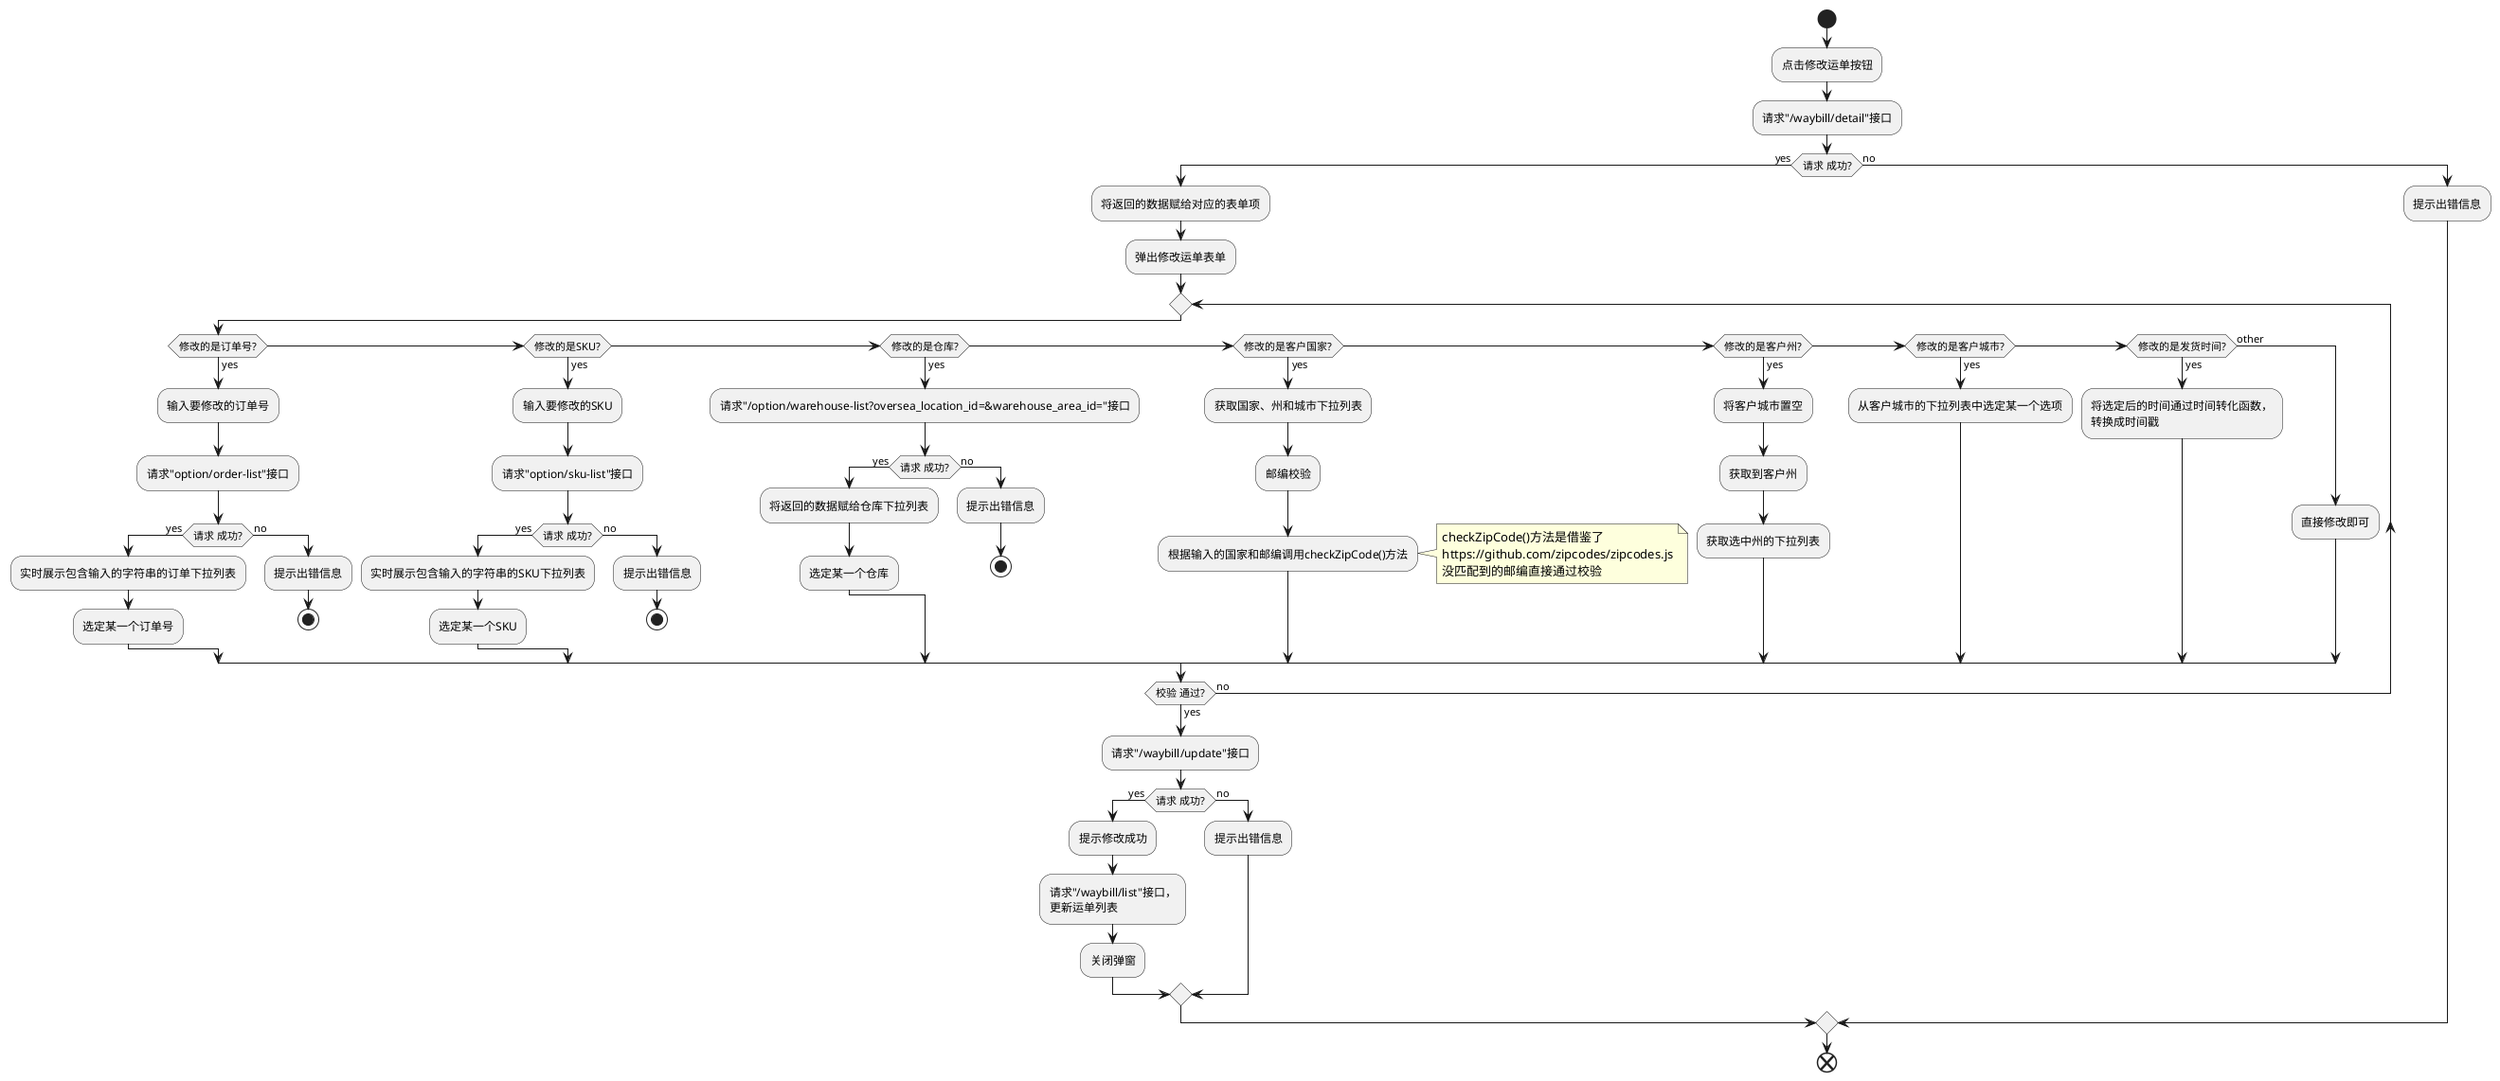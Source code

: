 @startuml

start
:点击修改运单按钮;
:请求"/waybill/detail"接口;
if(请求 成功?) then (yes)
  :将返回的数据赋给对应的表单项;
  :弹出修改运单表单;
  repeat
  if(修改的是订单号?) then (yes)
    :输入要修改的订单号;
    :请求"option/order-list"接口;
    if(请求 成功?) then (yes)
      :实时展示包含输入的字符串的订单下拉列表;
      :选定某一个订单号;
    else (no)
      :提示出错信息;
      stop
    endif
  elseif(修改的是SKU?) then (yes)
    :输入要修改的SKU;
    :请求"option/sku-list"接口;
    if(请求 成功?) then (yes)
      :实时展示包含输入的字符串的SKU下拉列表;
      :选定某一个SKU;
    else (no)
      :提示出错信息;
      stop
    endif
  elseif(修改的是仓库?) then (yes)
    :请求"/option/warehouse-list?oversea_location_id=&warehouse_area_id="接口;
    if(请求 成功?) then (yes)
      :将返回的数据赋给仓库下拉列表;
      :选定某一个仓库;
    else (no)
      :提示出错信息;
      stop
    endif
  elseif(修改的是客户国家?) then (yes)
    :获取国家、州和城市下拉列表;
    :邮编校验;
    :根据输入的国家和邮编调用checkZipCode()方法;
    note right
      checkZipCode()方法是借鉴了
      https://github.com/zipcodes/zipcodes.js
      没匹配到的邮编直接通过校验
    end note
  elseif(修改的是客户州?) then (yes)
    :将客户城市置空;
    :获取到客户州;
    :获取选中州的下拉列表;
  elseif (修改的是客户城市?) then (yes)
    :从客户城市的下拉列表中选定某一个选项;
  elseif(修改的是发货时间?) then (yes)
    :将选定后的时间通过时间转化函数，
    转换成时间戳;
  else (other)
    :直接修改即可;
  endif
 repeat while(校验 通过?) is  (no) not (yes) 
 note right 
  校验伪代码
  ====
  //客户邮箱：
    ^[a-zA-Z0-9_-]+@[a-zA-Z0-9_-]+(\.[a-zA-Z0-9_-]+)+$
  //客户地址: 
    ^[A-Za-z0-9- ]+$
  //客户电话：
    ^[A-Za-z0-9-.+ ]+$
 end note
 :请求"/waybill/update"接口;
 if(请求 成功?) then (yes)
  :提示修改成功;
  :请求"/waybill/list"接口，
  更新运单列表;
  :关闭弹窗;
else (no)
  :提示出错信息;
endif
else (no)
  :提示出错信息;
endif
end

@enduml